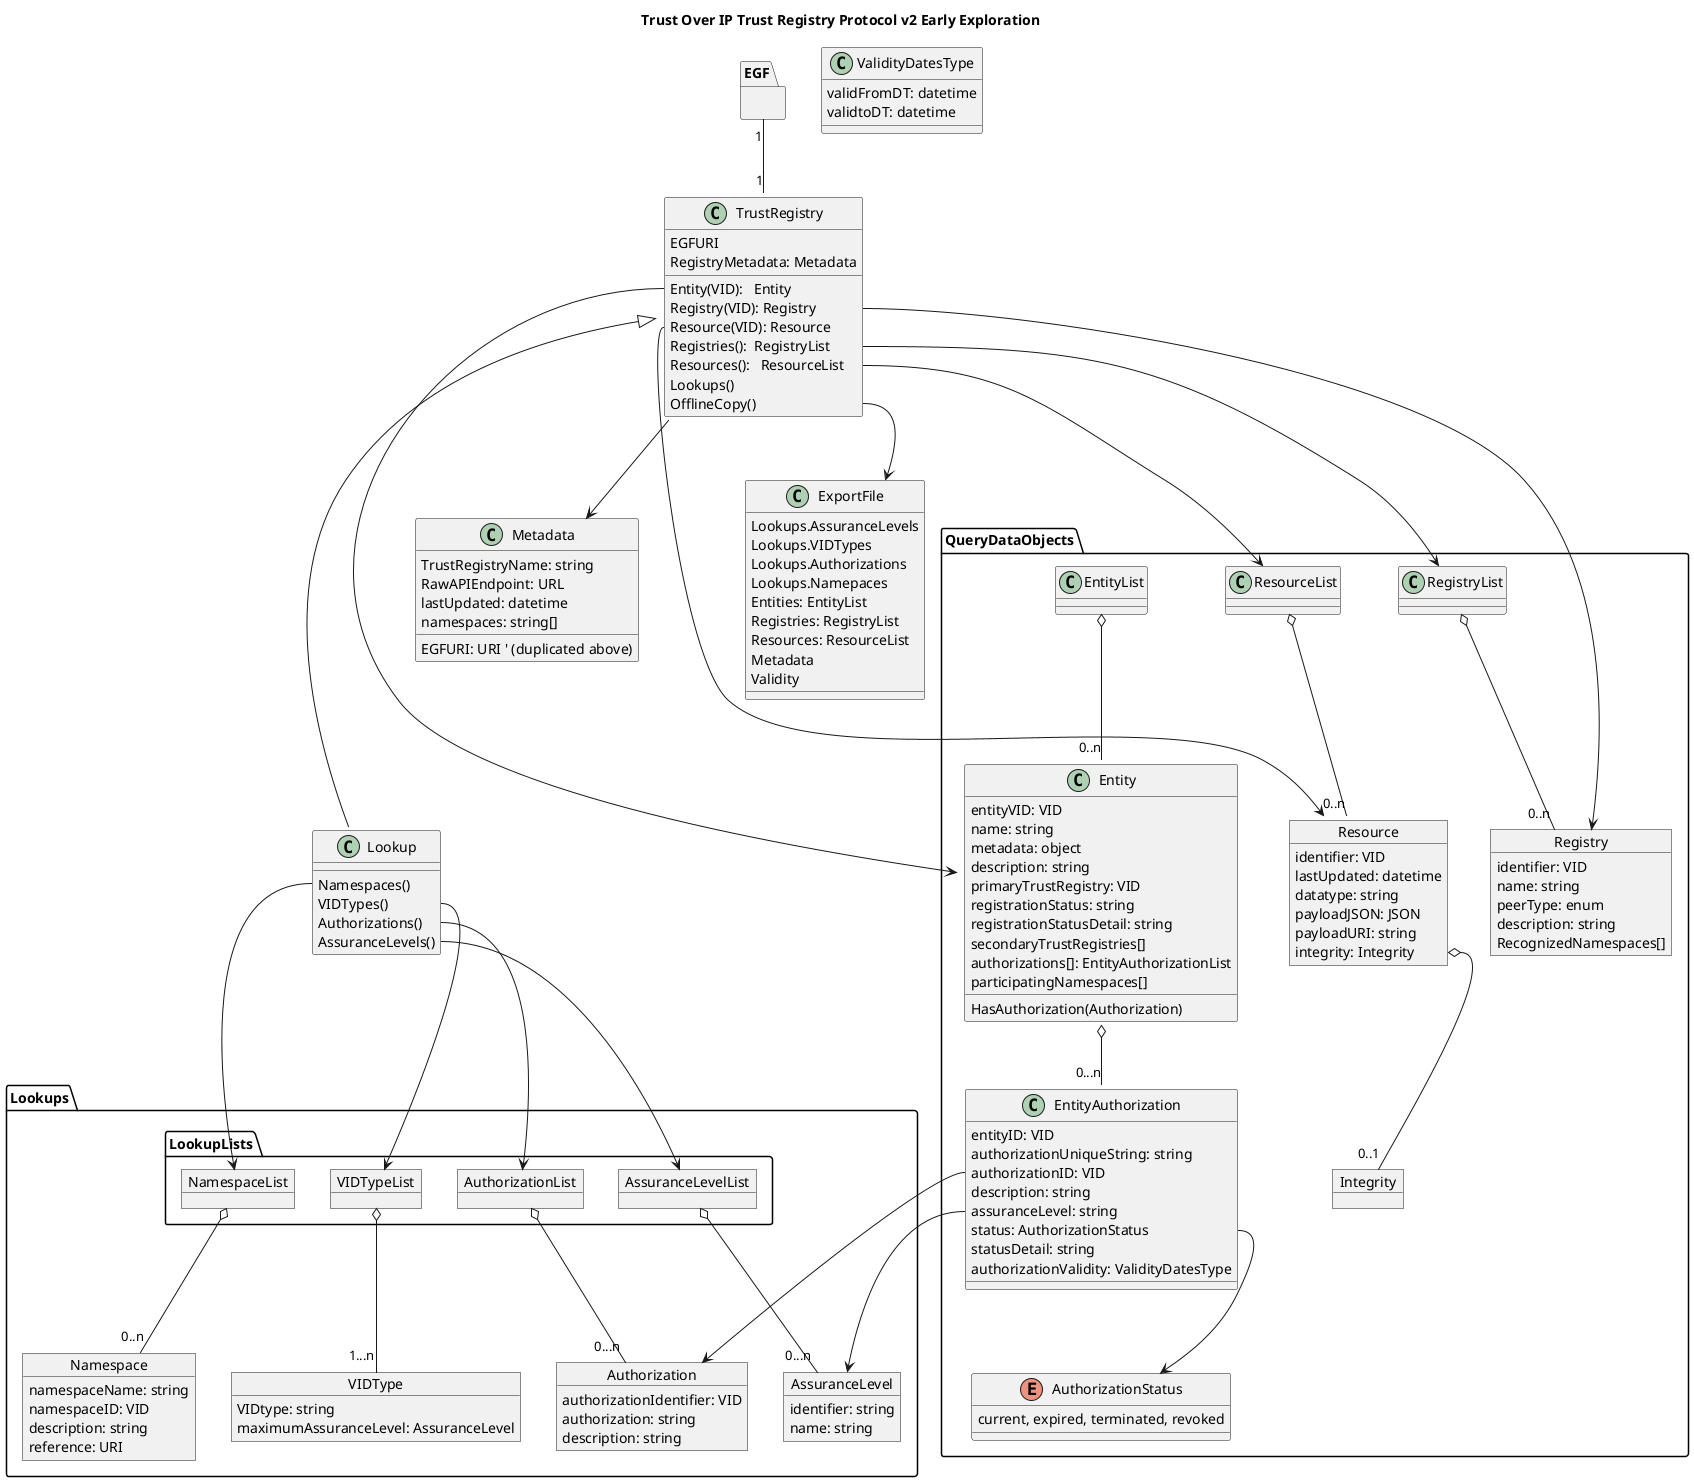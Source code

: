 @startuml



title Trust Over IP Trust Registry Protocol v2 Early Exploration

package EGF {

}



' object Error 
class TrustRegistry {
    EGFURI
    Entity(VID):   Entity
    Registry(VID): Registry
    Resource(VID): Resource
    Registries():  RegistryList
    Resources():   ResourceList
    RegistryMetadata: Metadata
    Lookups()
    OfflineCopy()
}

' class RegistryOfRegistries {
'     FindDID()
'     FindRegistry()
'     ListRegistries()


' }


class Lookup {
    Namespaces()
    VIDTypes() 
    Authorizations()
    ' ResourceTypes()
    ' CredentialTypes()
    ' CredentialSchemas()
    ' PresentationRequests()
    ' Overlays()
    AssuranceLevels()
     
}

class Metadata {
    EGFURI: URI ' (duplicated above)
    TrustRegistryName: string
    RawAPIEndpoint: URL 
    ' AuthorityClaim: string 
    lastUpdated: datetime 
    namespaces: string[]
    

    ' Languages() 
}

' inheritance
EGF "1" -- "1" TrustRegistry


TrustRegistry <|-- Lookup 

package QueryDataObjects {
    

    class RegistryList
    class ResourceList
    class EntityList

    class Entity {
        entityVID: VID
        name: string
        metadata: object
        description: string 
        primaryTrustRegistry: VID
        registrationStatus: string
        registrationStatusDetail: string
        secondaryTrustRegistries[]
        authorizations[]: EntityAuthorizationList
        participatingNamespaces[]
        HasAuthorization(Authorization)
    }

    class EntityAuthorization {
        entityID: VID
        authorizationUniqueString: string
        authorizationID: VID
        description: string
        assuranceLevel: string
        status: AuthorizationStatus 
        statusDetail: string
        ' ValidityDatesType (TODO: remove type?)
        authorizationValidity: ValidityDatesType
    }

    object Registry {
        identifier: VID
        name: string
        peerType: enum
        description: string
        RecognizedNamespaces[]
    }
    object Resource {
        identifier: VID 
        lastUpdated: datetime
        datatype: string
        payloadJSON: JSON
        payloadURI: string
        integrity: Integrity
    }

    object Integrity

    enum AuthorizationStatus { 
        current, expired, terminated, revoked 
    }
}





package Lookups {
    package LookupLists {
        object NamespaceList
        object VIDTypeList
        object AssuranceLevelList
        object AuthorizationList      
    }

    object VIDType {
        VIDtype: string 
        maximumAssuranceLevel: AssuranceLevel
    }

    object Authorization {
        authorizationIdentifier: VID 
        authorization: string 
        description: string 
    }
  
    object Namespace {
        namespaceName: string
        namespaceID: VID
        description: string
        reference: URI
    }
    object AssuranceLevel {
        identifier: string
        name: string
    }

}


class ExportFile {
    Lookups.AssuranceLevels
    Lookups.VIDTypes
    Lookups.Authorizations
    Lookups.Namepaces 
    Entities: EntityList
    Registries: RegistryList
    Resources: ResourceList 
    Metadata 
    Validity
}

Class ValidityDatesType {
    validFromDT: datetime
    validtoDT: datetime
}

EntityList o-- "0..n" Entity
RegistryList  o-- "0..n" Registry
ResourceList  o-- "0..n" Resource 

Resource::integrity o-- "0..1" Integrity

Lookup::VIDTypes --> VIDTypeList
Lookup::Authorizations --> AuthorizationList
Lookup::AssuranceLevels --> AssuranceLevelList
Lookup::Namespaces --> NamespaceList

' Entity-related objects
Entity::Authorizations o-- "0...n" EntityAuthorization
EntityAuthorization::status --> AuthorizationStatus
EntityAuthorization::authorizationID --> Authorization 
EntityAuthorization::assuranceLevel --> AssuranceLevel


' METADATA related objects
TrustRegistry --> Metadata 
TrustRegistry::Entity --> Entity 
TrustRegistry::Registry --> Registry
TrustRegistry::Resource --> Resource
TrustRegistry::Registries --> RegistryList 
TrustRegistry::Resources --> ResourceList

' ExportFile::Validity --> ValidityDatesType

VIDTypeList o-- "1...n" VIDType 
AuthorizationList o-- "0...n" Authorization
NamespaceList o-- "0..n" Namespace



'' EXPORT FILE
TrustRegistry::OfflineCopy --> ExportFile



AssuranceLevelList o-- "0...n" AssuranceLevel


@enduml